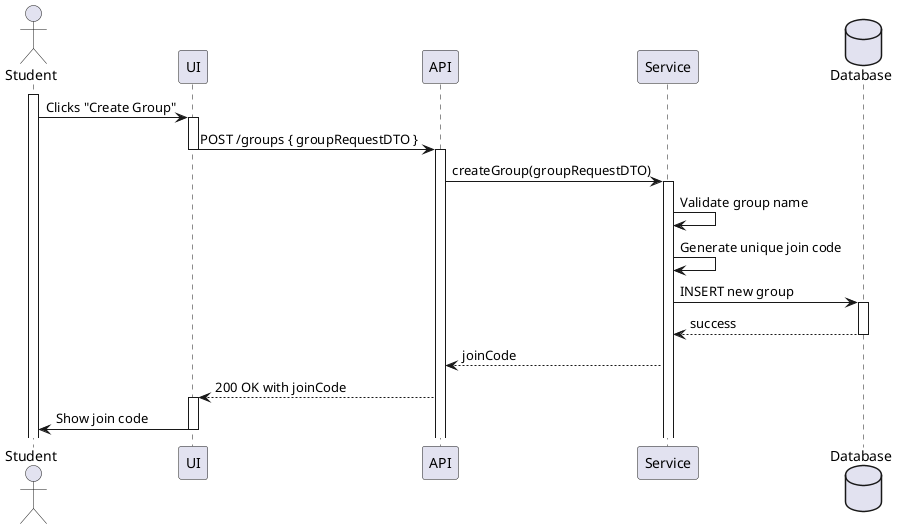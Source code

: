 @startuml
actor Student
participant "UI" as FE
participant "API" as C
participant "Service" as S
database "Database" as DB

activate Student
Student -> FE : Clicks "Create Group"
activate FE

FE -> C : POST /groups { groupRequestDTO }
deactivate FE
activate C

C -> S : createGroup(groupRequestDTO)
activate S

S -> S : Validate group name
S -> S : Generate unique join code

S -> DB : INSERT new group
activate DB
DB --> S : success
deactivate DB

S --> C : joinCode
C --> FE : 200 OK with joinCode
activate FE
FE -> Student : Show join code
deactivate FE
@enduml